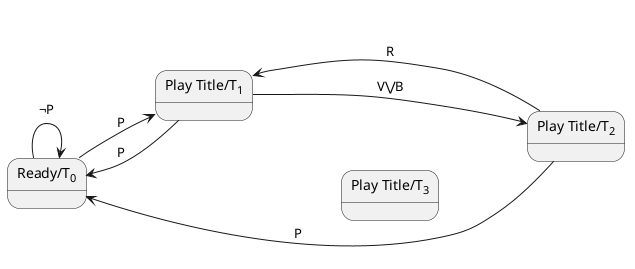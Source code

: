 @startuml
left to right direction

state "Ready/T<sub>0</sub>" as T0
state "Play Title/T<sub>1</sub>" as T1
state "Play Title/T<sub>2</sub>" as T2
state "Play Title/T<sub>3</sub>" as T3
'[*] -[hidden]-> T0
T0 --> T0 : ¬P
T0 --> T1 : P
T1 --> T0 : P
T1 -[hidden]-> T1 : ¬P⋀¬V⋀¬R⋀¬B 
T1 --> T2 : V⋁B
'T1 -[hidden]-> T2 : ¬P⋀(V⋁B)
T1 -[hidden]-> T3 : R
'T1 -[hidden]-> T3 : ¬P⋀R
T2 --> T0 : P
T2 --> T1 : R
T2 -[hidden]-> T2 : ¬P⋀¬V⋀¬R⋀¬B
T2 -[hidden]-> T3 : V⋁B
T3 -[hidden]-> T0 : P
T3 -[hidden]-> T1 : V⋁B
T3 -[hidden]-> T2 : R
T3 -[hidden]-> T3 : ¬P⋀¬V⋀¬R⋀¬B

@enduml